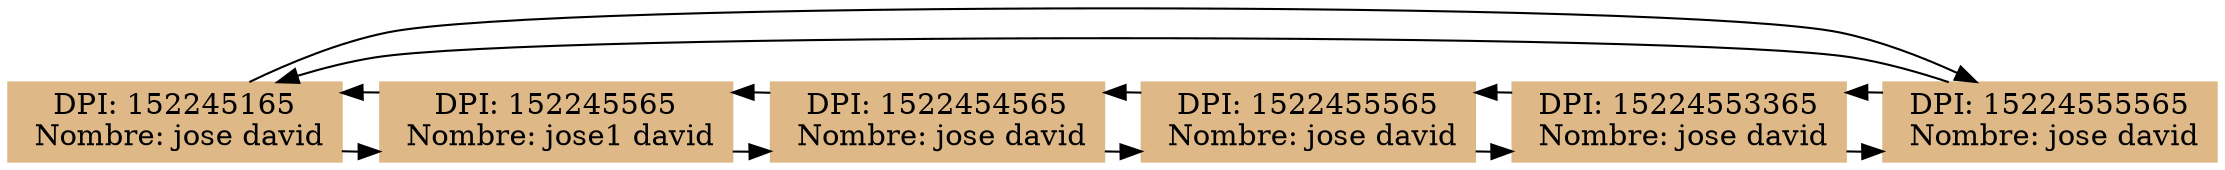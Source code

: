 digraph G {

node[shape=box]

		//generar lista doble

DD80[label="DPI: 152245165\n Nombre: jose david",color="burlywood", shape=box,style=filled];
DD81[label="DPI: 152245565\n Nombre: jose1 david",color="burlywood", shape=box,style=filled];
DD82[label="DPI: 1522454565\n Nombre: jose david",color="burlywood", shape=box,style=filled];
DD83[label="DPI: 1522455565\n Nombre: jose david",color="burlywood", shape=box,style=filled];
DD84[label="DPI: 15224553365\n Nombre: jose david",color="burlywood", shape=box,style=filled];
DD85[label="DPI: 15224555565\n Nombre: jose david",color="burlywood", shape=box,style=filled];
{rank=same; DD80->DD81->DD82->DD83->DD84->DD85->DD80;}
DD85->DD84->DD83->DD82->DD81->DD80->DD85;

}
